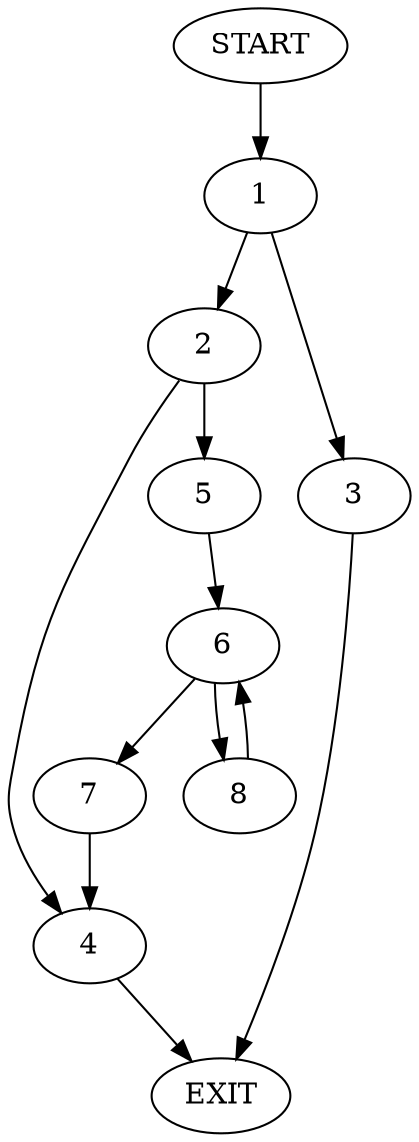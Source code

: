 digraph {
0 [label="START"]
9 [label="EXIT"]
0 -> 1
1 -> 2
1 -> 3
2 -> 4
2 -> 5
3 -> 9
5 -> 6
4 -> 9
6 -> 7
6 -> 8
7 -> 4
8 -> 6
}
